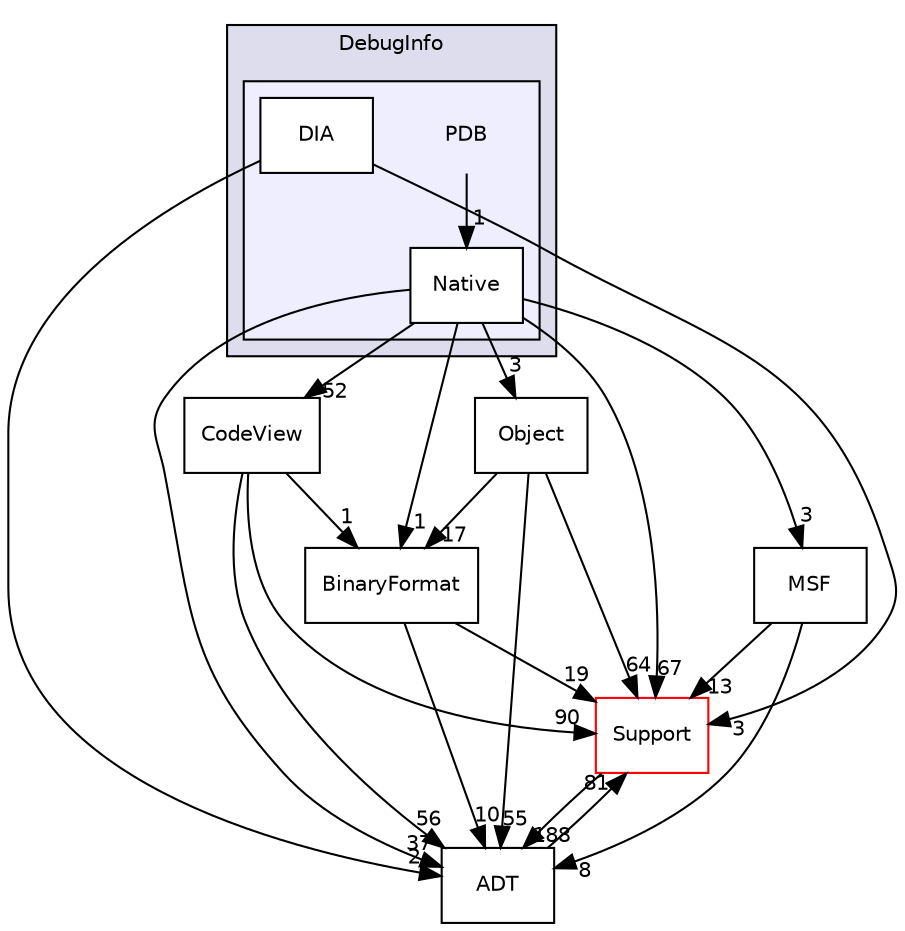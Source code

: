 digraph "include/llvm/DebugInfo/PDB" {
  bgcolor=transparent;
  compound=true
  node [ fontsize="10", fontname="Helvetica"];
  edge [ labelfontsize="10", labelfontname="Helvetica"];
  subgraph clusterdir_fc2cd323963d6c4db27150ccf17ad26a {
    graph [ bgcolor="#ddddee", pencolor="black", label="DebugInfo" fontname="Helvetica", fontsize="10", URL="dir_fc2cd323963d6c4db27150ccf17ad26a.html"]
  subgraph clusterdir_517813d003cf5f8a9c7902976140e3c9 {
    graph [ bgcolor="#eeeeff", pencolor="black", label="" URL="dir_517813d003cf5f8a9c7902976140e3c9.html"];
    dir_517813d003cf5f8a9c7902976140e3c9 [shape=plaintext label="PDB"];
    dir_ac338560536f6f44af50a445c35c2f7c [shape=box label="DIA" color="black" fillcolor="white" style="filled" URL="dir_ac338560536f6f44af50a445c35c2f7c.html"];
    dir_49ea796351d788f9fd608460ff7cad8d [shape=box label="Native" color="black" fillcolor="white" style="filled" URL="dir_49ea796351d788f9fd608460ff7cad8d.html"];
  }
  }
  dir_b21276aa901501839874154d4047f901 [shape=box label="Object" URL="dir_b21276aa901501839874154d4047f901.html"];
  dir_80efc3cf491d6c371bccd82c5a7f3231 [shape=box label="MSF" URL="dir_80efc3cf491d6c371bccd82c5a7f3231.html"];
  dir_ae1e398ac700924fa434b51c248a5531 [shape=box label="Support" color="red" URL="dir_ae1e398ac700924fa434b51c248a5531.html"];
  dir_32453792af2ba70c54e3ccae3a790d1b [shape=box label="ADT" URL="dir_32453792af2ba70c54e3ccae3a790d1b.html"];
  dir_9d501704383c1e44b20a16840092724c [shape=box label="CodeView" URL="dir_9d501704383c1e44b20a16840092724c.html"];
  dir_76bc56fc1555430657f301d4de3959f5 [shape=box label="BinaryFormat" URL="dir_76bc56fc1555430657f301d4de3959f5.html"];
  dir_b21276aa901501839874154d4047f901->dir_ae1e398ac700924fa434b51c248a5531 [headlabel="64", labeldistance=1.5 headhref="dir_000023_000011.html"];
  dir_b21276aa901501839874154d4047f901->dir_32453792af2ba70c54e3ccae3a790d1b [headlabel="55", labeldistance=1.5 headhref="dir_000023_000007.html"];
  dir_b21276aa901501839874154d4047f901->dir_76bc56fc1555430657f301d4de3959f5 [headlabel="17", labeldistance=1.5 headhref="dir_000023_000020.html"];
  dir_ae1e398ac700924fa434b51c248a5531->dir_32453792af2ba70c54e3ccae3a790d1b [headlabel="188", labeldistance=1.5 headhref="dir_000011_000007.html"];
  dir_80efc3cf491d6c371bccd82c5a7f3231->dir_ae1e398ac700924fa434b51c248a5531 [headlabel="13", labeldistance=1.5 headhref="dir_000257_000011.html"];
  dir_80efc3cf491d6c371bccd82c5a7f3231->dir_32453792af2ba70c54e3ccae3a790d1b [headlabel="8", labeldistance=1.5 headhref="dir_000257_000007.html"];
  dir_32453792af2ba70c54e3ccae3a790d1b->dir_ae1e398ac700924fa434b51c248a5531 [headlabel="81", labeldistance=1.5 headhref="dir_000007_000011.html"];
  dir_ac338560536f6f44af50a445c35c2f7c->dir_ae1e398ac700924fa434b51c248a5531 [headlabel="3", labeldistance=1.5 headhref="dir_000258_000011.html"];
  dir_ac338560536f6f44af50a445c35c2f7c->dir_32453792af2ba70c54e3ccae3a790d1b [headlabel="2", labeldistance=1.5 headhref="dir_000258_000007.html"];
  dir_517813d003cf5f8a9c7902976140e3c9->dir_49ea796351d788f9fd608460ff7cad8d [headlabel="1", labeldistance=1.5 headhref="dir_000250_000251.html"];
  dir_9d501704383c1e44b20a16840092724c->dir_ae1e398ac700924fa434b51c248a5531 [headlabel="90", labeldistance=1.5 headhref="dir_000249_000011.html"];
  dir_9d501704383c1e44b20a16840092724c->dir_32453792af2ba70c54e3ccae3a790d1b [headlabel="56", labeldistance=1.5 headhref="dir_000249_000007.html"];
  dir_9d501704383c1e44b20a16840092724c->dir_76bc56fc1555430657f301d4de3959f5 [headlabel="1", labeldistance=1.5 headhref="dir_000249_000020.html"];
  dir_76bc56fc1555430657f301d4de3959f5->dir_ae1e398ac700924fa434b51c248a5531 [headlabel="19", labeldistance=1.5 headhref="dir_000020_000011.html"];
  dir_76bc56fc1555430657f301d4de3959f5->dir_32453792af2ba70c54e3ccae3a790d1b [headlabel="10", labeldistance=1.5 headhref="dir_000020_000007.html"];
  dir_49ea796351d788f9fd608460ff7cad8d->dir_b21276aa901501839874154d4047f901 [headlabel="3", labeldistance=1.5 headhref="dir_000251_000023.html"];
  dir_49ea796351d788f9fd608460ff7cad8d->dir_80efc3cf491d6c371bccd82c5a7f3231 [headlabel="3", labeldistance=1.5 headhref="dir_000251_000257.html"];
  dir_49ea796351d788f9fd608460ff7cad8d->dir_ae1e398ac700924fa434b51c248a5531 [headlabel="67", labeldistance=1.5 headhref="dir_000251_000011.html"];
  dir_49ea796351d788f9fd608460ff7cad8d->dir_32453792af2ba70c54e3ccae3a790d1b [headlabel="37", labeldistance=1.5 headhref="dir_000251_000007.html"];
  dir_49ea796351d788f9fd608460ff7cad8d->dir_9d501704383c1e44b20a16840092724c [headlabel="52", labeldistance=1.5 headhref="dir_000251_000249.html"];
  dir_49ea796351d788f9fd608460ff7cad8d->dir_76bc56fc1555430657f301d4de3959f5 [headlabel="1", labeldistance=1.5 headhref="dir_000251_000020.html"];
}
